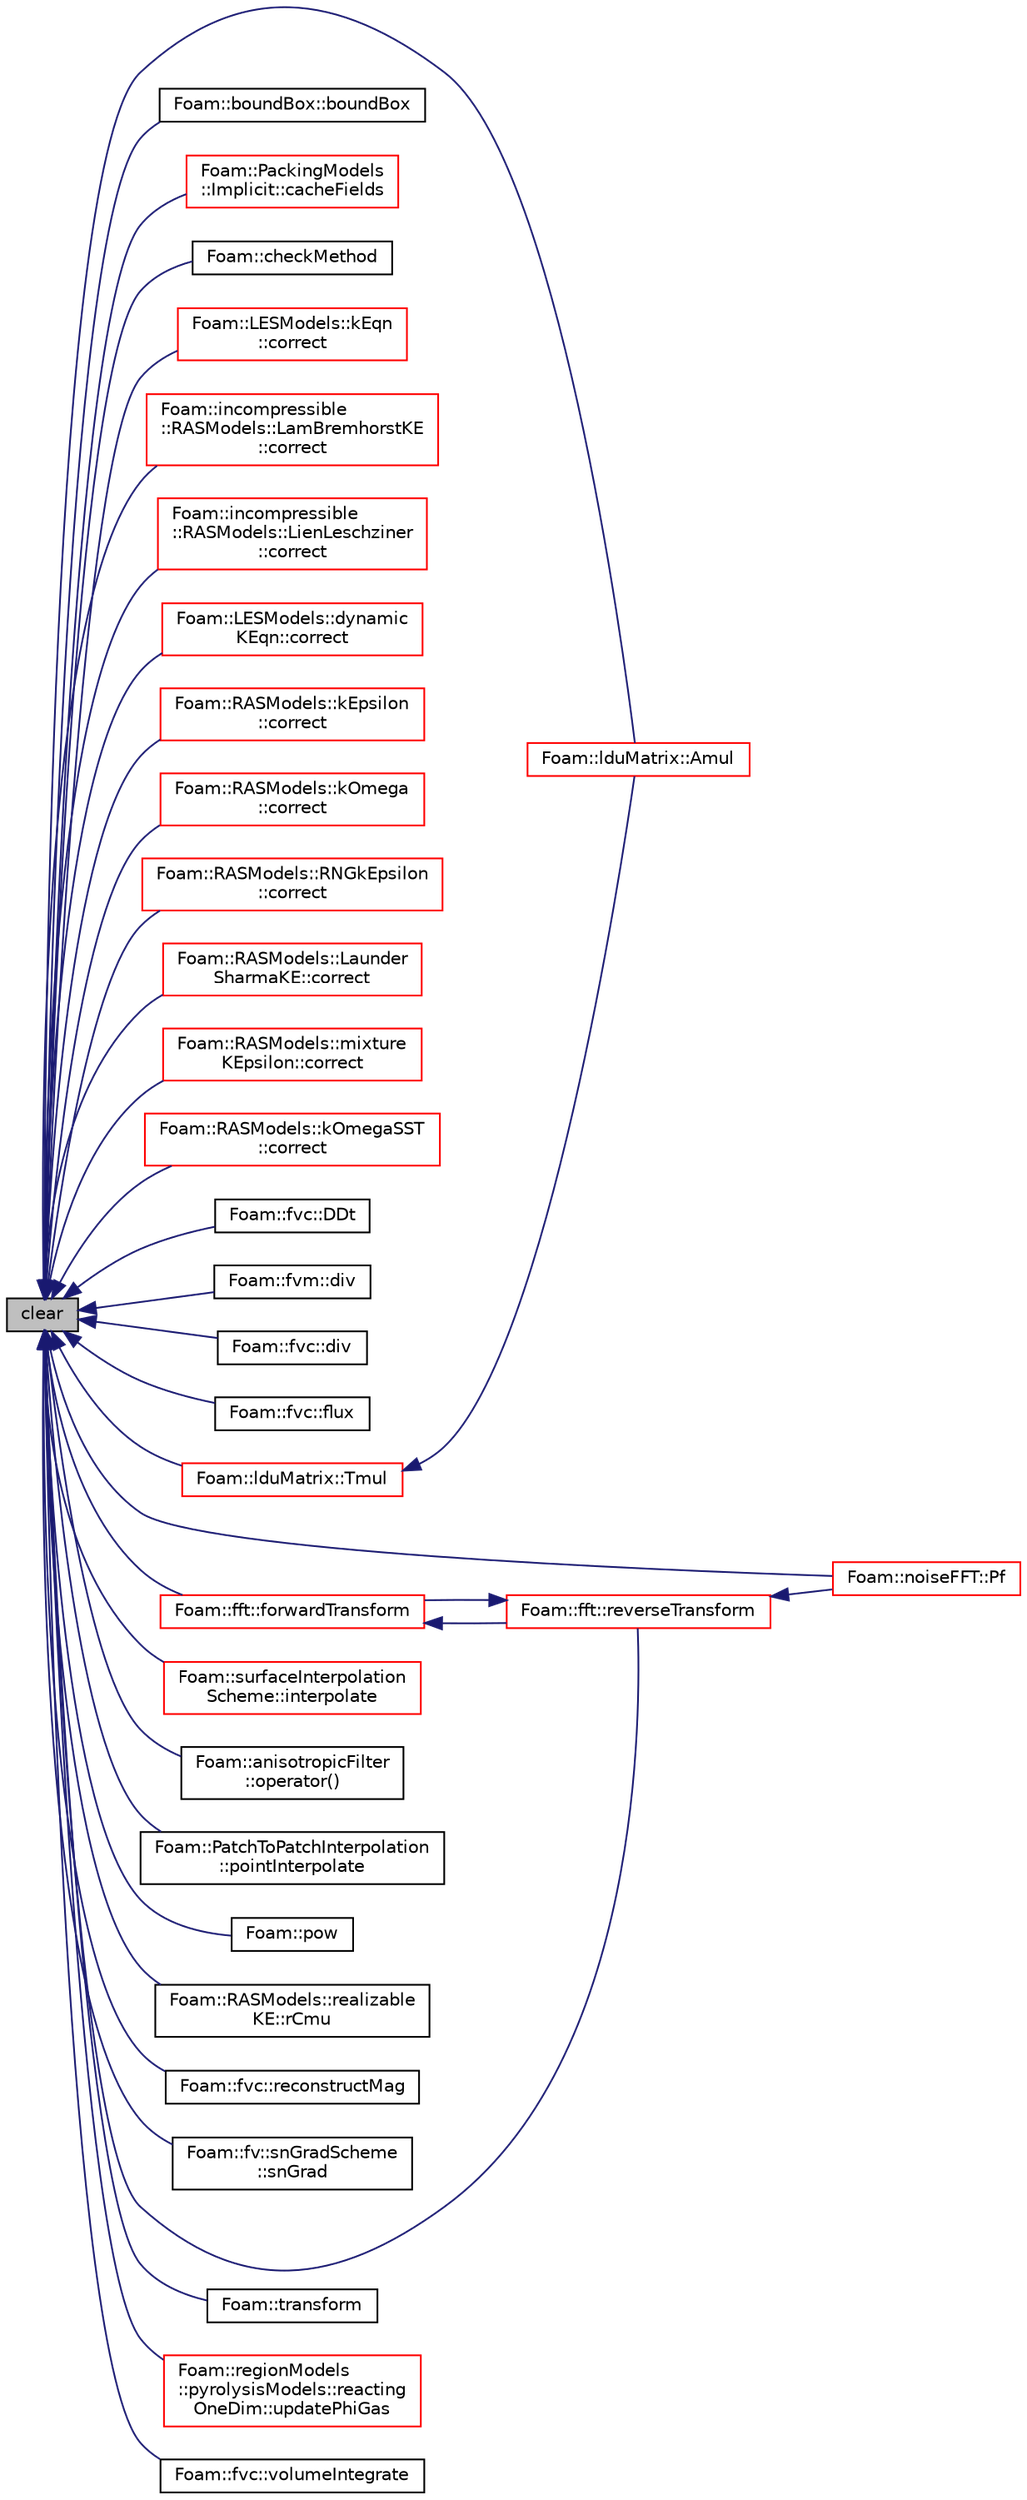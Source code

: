 digraph "clear"
{
  bgcolor="transparent";
  edge [fontname="Helvetica",fontsize="10",labelfontname="Helvetica",labelfontsize="10"];
  node [fontname="Helvetica",fontsize="10",shape=record];
  rankdir="LR";
  Node1 [label="clear",height=0.2,width=0.4,color="black", fillcolor="grey75", style="filled", fontcolor="black"];
  Node1 -> Node2 [dir="back",color="midnightblue",fontsize="10",style="solid",fontname="Helvetica"];
  Node2 [label="Foam::lduMatrix::Amul",height=0.2,width=0.4,color="red",URL="$a01283.html#a356332b0cbbd88cc1f4450fe79acc678",tooltip="Matrix multiplication with updated interfaces. "];
  Node1 -> Node3 [dir="back",color="midnightblue",fontsize="10",style="solid",fontname="Helvetica"];
  Node3 [label="Foam::boundBox::boundBox",height=0.2,width=0.4,color="black",URL="$a00156.html#ac58b72e74b6663df22b217a13bbcf381",tooltip="Construct as the bounding box of the given temporary pointField. "];
  Node1 -> Node4 [dir="back",color="midnightblue",fontsize="10",style="solid",fontname="Helvetica"];
  Node4 [label="Foam::PackingModels\l::Implicit::cacheFields",height=0.2,width=0.4,color="red",URL="$a01039.html#a6005414ac27ae3e0b5a783ba216c1906",tooltip="Calculate the inter particles stresses. "];
  Node1 -> Node5 [dir="back",color="midnightblue",fontsize="10",style="solid",fontname="Helvetica"];
  Node5 [label="Foam::checkMethod",height=0.2,width=0.4,color="black",URL="$a10733.html#af7c5aac53b9e18ea8377a3c3a973114b"];
  Node1 -> Node6 [dir="back",color="midnightblue",fontsize="10",style="solid",fontname="Helvetica"];
  Node6 [label="Foam::LESModels::kEqn\l::correct",height=0.2,width=0.4,color="red",URL="$a01227.html#a3ae44b28050c3aa494c1d8e18cf618c1",tooltip="Correct eddy-Viscosity and related properties. "];
  Node1 -> Node7 [dir="back",color="midnightblue",fontsize="10",style="solid",fontname="Helvetica"];
  Node7 [label="Foam::incompressible\l::RASModels::LamBremhorstKE\l::correct",height=0.2,width=0.4,color="red",URL="$a01263.html#a3ae44b28050c3aa494c1d8e18cf618c1",tooltip="Solve the turbulence equations and correct the turbulence viscosity. "];
  Node1 -> Node8 [dir="back",color="midnightblue",fontsize="10",style="solid",fontname="Helvetica"];
  Node8 [label="Foam::incompressible\l::RASModels::LienLeschziner\l::correct",height=0.2,width=0.4,color="red",URL="$a01311.html#a3ae44b28050c3aa494c1d8e18cf618c1",tooltip="Solve the turbulence equations and correct the turbulence viscosity. "];
  Node1 -> Node9 [dir="back",color="midnightblue",fontsize="10",style="solid",fontname="Helvetica"];
  Node9 [label="Foam::LESModels::dynamic\lKEqn::correct",height=0.2,width=0.4,color="red",URL="$a00601.html#a3ae44b28050c3aa494c1d8e18cf618c1",tooltip="Correct Eddy-Viscosity and related properties. "];
  Node1 -> Node10 [dir="back",color="midnightblue",fontsize="10",style="solid",fontname="Helvetica"];
  Node10 [label="Foam::RASModels::kEpsilon\l::correct",height=0.2,width=0.4,color="red",URL="$a01226.html#a3ae44b28050c3aa494c1d8e18cf618c1",tooltip="Solve the turbulence equations and correct the turbulence viscosity. "];
  Node1 -> Node11 [dir="back",color="midnightblue",fontsize="10",style="solid",fontname="Helvetica"];
  Node11 [label="Foam::RASModels::kOmega\l::correct",height=0.2,width=0.4,color="red",URL="$a01243.html#a3ae44b28050c3aa494c1d8e18cf618c1",tooltip="Solve the turbulence equations and correct the turbulence viscosity. "];
  Node1 -> Node12 [dir="back",color="midnightblue",fontsize="10",style="solid",fontname="Helvetica"];
  Node12 [label="Foam::RASModels::RNGkEpsilon\l::correct",height=0.2,width=0.4,color="red",URL="$a02207.html#a3ae44b28050c3aa494c1d8e18cf618c1",tooltip="Solve the turbulence equations and correct the turbulence viscosity. "];
  Node1 -> Node13 [dir="back",color="midnightblue",fontsize="10",style="solid",fontname="Helvetica"];
  Node13 [label="Foam::RASModels::Launder\lSharmaKE::correct",height=0.2,width=0.4,color="red",URL="$a01273.html#a3ae44b28050c3aa494c1d8e18cf618c1",tooltip="Solve the turbulence equations and correct the turbulence viscosity. "];
  Node1 -> Node14 [dir="back",color="midnightblue",fontsize="10",style="solid",fontname="Helvetica"];
  Node14 [label="Foam::RASModels::mixture\lKEpsilon::correct",height=0.2,width=0.4,color="red",URL="$a01519.html#a3ae44b28050c3aa494c1d8e18cf618c1",tooltip="Solve the turbulence equations and correct the turbulence viscosity. "];
  Node1 -> Node15 [dir="back",color="midnightblue",fontsize="10",style="solid",fontname="Helvetica"];
  Node15 [label="Foam::RASModels::kOmegaSST\l::correct",height=0.2,width=0.4,color="red",URL="$a01244.html#a3ae44b28050c3aa494c1d8e18cf618c1",tooltip="Solve the turbulence equations and correct the turbulence viscosity. "];
  Node1 -> Node16 [dir="back",color="midnightblue",fontsize="10",style="solid",fontname="Helvetica"];
  Node16 [label="Foam::fvc::DDt",height=0.2,width=0.4,color="black",URL="$a10768.html#a0fafa8505a597f93160df10e6e1af2c4"];
  Node1 -> Node17 [dir="back",color="midnightblue",fontsize="10",style="solid",fontname="Helvetica"];
  Node17 [label="Foam::fvm::div",height=0.2,width=0.4,color="black",URL="$a10769.html#abb88a9315687ce158c1bdaaa9a07b80e"];
  Node1 -> Node18 [dir="back",color="midnightblue",fontsize="10",style="solid",fontname="Helvetica"];
  Node18 [label="Foam::fvc::div",height=0.2,width=0.4,color="black",URL="$a10768.html#addd266791d3b2e87a5bf1db31d7f1f96"];
  Node1 -> Node19 [dir="back",color="midnightblue",fontsize="10",style="solid",fontname="Helvetica"];
  Node19 [label="Foam::fvc::flux",height=0.2,width=0.4,color="black",URL="$a10768.html#a1897d6ef9058705f353fa968043c62b8"];
  Node1 -> Node20 [dir="back",color="midnightblue",fontsize="10",style="solid",fontname="Helvetica"];
  Node20 [label="Foam::fft::forwardTransform",height=0.2,width=0.4,color="red",URL="$a00753.html#a909d862c857f6ee70fd15d16a252aafe"];
  Node20 -> Node21 [dir="back",color="midnightblue",fontsize="10",style="solid",fontname="Helvetica"];
  Node21 [label="Foam::fft::reverseTransform",height=0.2,width=0.4,color="red",URL="$a00753.html#a22a9749db47a5052c69f07d2cd7b2d1e"];
  Node21 -> Node20 [dir="back",color="midnightblue",fontsize="10",style="solid",fontname="Helvetica"];
  Node21 -> Node22 [dir="back",color="midnightblue",fontsize="10",style="solid",fontname="Helvetica"];
  Node22 [label="Foam::noiseFFT::Pf",height=0.2,width=0.4,color="red",URL="$a01612.html#ae6564d3e0eb705d41ca7c01f4249b6c6",tooltip="Return the fft of the given pressure data. "];
  Node1 -> Node23 [dir="back",color="midnightblue",fontsize="10",style="solid",fontname="Helvetica"];
  Node23 [label="Foam::surfaceInterpolation\lScheme::interpolate",height=0.2,width=0.4,color="red",URL="$a02484.html#a8dceba398ddc0c82def280a4ef7d4e42",tooltip="Return the face-interpolate of the given cell field. "];
  Node1 -> Node24 [dir="back",color="midnightblue",fontsize="10",style="solid",fontname="Helvetica"];
  Node24 [label="Foam::anisotropicFilter\l::operator()",height=0.2,width=0.4,color="black",URL="$a00060.html#a1049f45be815615edf57f923de15087b"];
  Node1 -> Node22 [dir="back",color="midnightblue",fontsize="10",style="solid",fontname="Helvetica"];
  Node1 -> Node25 [dir="back",color="midnightblue",fontsize="10",style="solid",fontname="Helvetica"];
  Node25 [label="Foam::PatchToPatchInterpolation\l::pointInterpolate",height=0.2,width=0.4,color="black",URL="$a01816.html#a44a1039469f7870a5363947bc3d14477"];
  Node1 -> Node26 [dir="back",color="midnightblue",fontsize="10",style="solid",fontname="Helvetica"];
  Node26 [label="Foam::pow",height=0.2,width=0.4,color="black",URL="$a10733.html#af606052b900a2071c5176c89879ba1d7"];
  Node1 -> Node27 [dir="back",color="midnightblue",fontsize="10",style="solid",fontname="Helvetica"];
  Node27 [label="Foam::RASModels::realizable\lKE::rCmu",height=0.2,width=0.4,color="black",URL="$a02100.html#a1068a692df4f337ad061061d4c6b380d"];
  Node1 -> Node28 [dir="back",color="midnightblue",fontsize="10",style="solid",fontname="Helvetica"];
  Node28 [label="Foam::fvc::reconstructMag",height=0.2,width=0.4,color="black",URL="$a10768.html#aa6e1792629c86826302c6cedf8258ec3"];
  Node1 -> Node21 [dir="back",color="midnightblue",fontsize="10",style="solid",fontname="Helvetica"];
  Node1 -> Node29 [dir="back",color="midnightblue",fontsize="10",style="solid",fontname="Helvetica"];
  Node29 [label="Foam::fv::snGradScheme\l::snGrad",height=0.2,width=0.4,color="black",URL="$a02363.html#a218211448ca0f93885539a885406f5b2",tooltip="Return the snGrad of the given tmp cell field. "];
  Node1 -> Node30 [dir="back",color="midnightblue",fontsize="10",style="solid",fontname="Helvetica"];
  Node30 [label="Foam::lduMatrix::Tmul",height=0.2,width=0.4,color="red",URL="$a01283.html#a2600584c14747e45b037baf3a3c730a8",tooltip="Matrix transpose multiplication with updated interfaces. "];
  Node30 -> Node2 [dir="back",color="midnightblue",fontsize="10",style="solid",fontname="Helvetica"];
  Node1 -> Node31 [dir="back",color="midnightblue",fontsize="10",style="solid",fontname="Helvetica"];
  Node31 [label="Foam::transform",height=0.2,width=0.4,color="black",URL="$a10733.html#a0a29ba62260c955024a7f459b9918cb1"];
  Node1 -> Node32 [dir="back",color="midnightblue",fontsize="10",style="solid",fontname="Helvetica"];
  Node32 [label="Foam::regionModels\l::pyrolysisModels::reacting\lOneDim::updatePhiGas",height=0.2,width=0.4,color="red",URL="$a02091.html#a7929b3edb2e13e93a3e98e85bfd45b43",tooltip="Update enthalpy flux for pyrolysis gases. "];
  Node1 -> Node33 [dir="back",color="midnightblue",fontsize="10",style="solid",fontname="Helvetica"];
  Node33 [label="Foam::fvc::volumeIntegrate",height=0.2,width=0.4,color="black",URL="$a10768.html#a29568ad26647f8ae541f9b51095631b4"];
}
